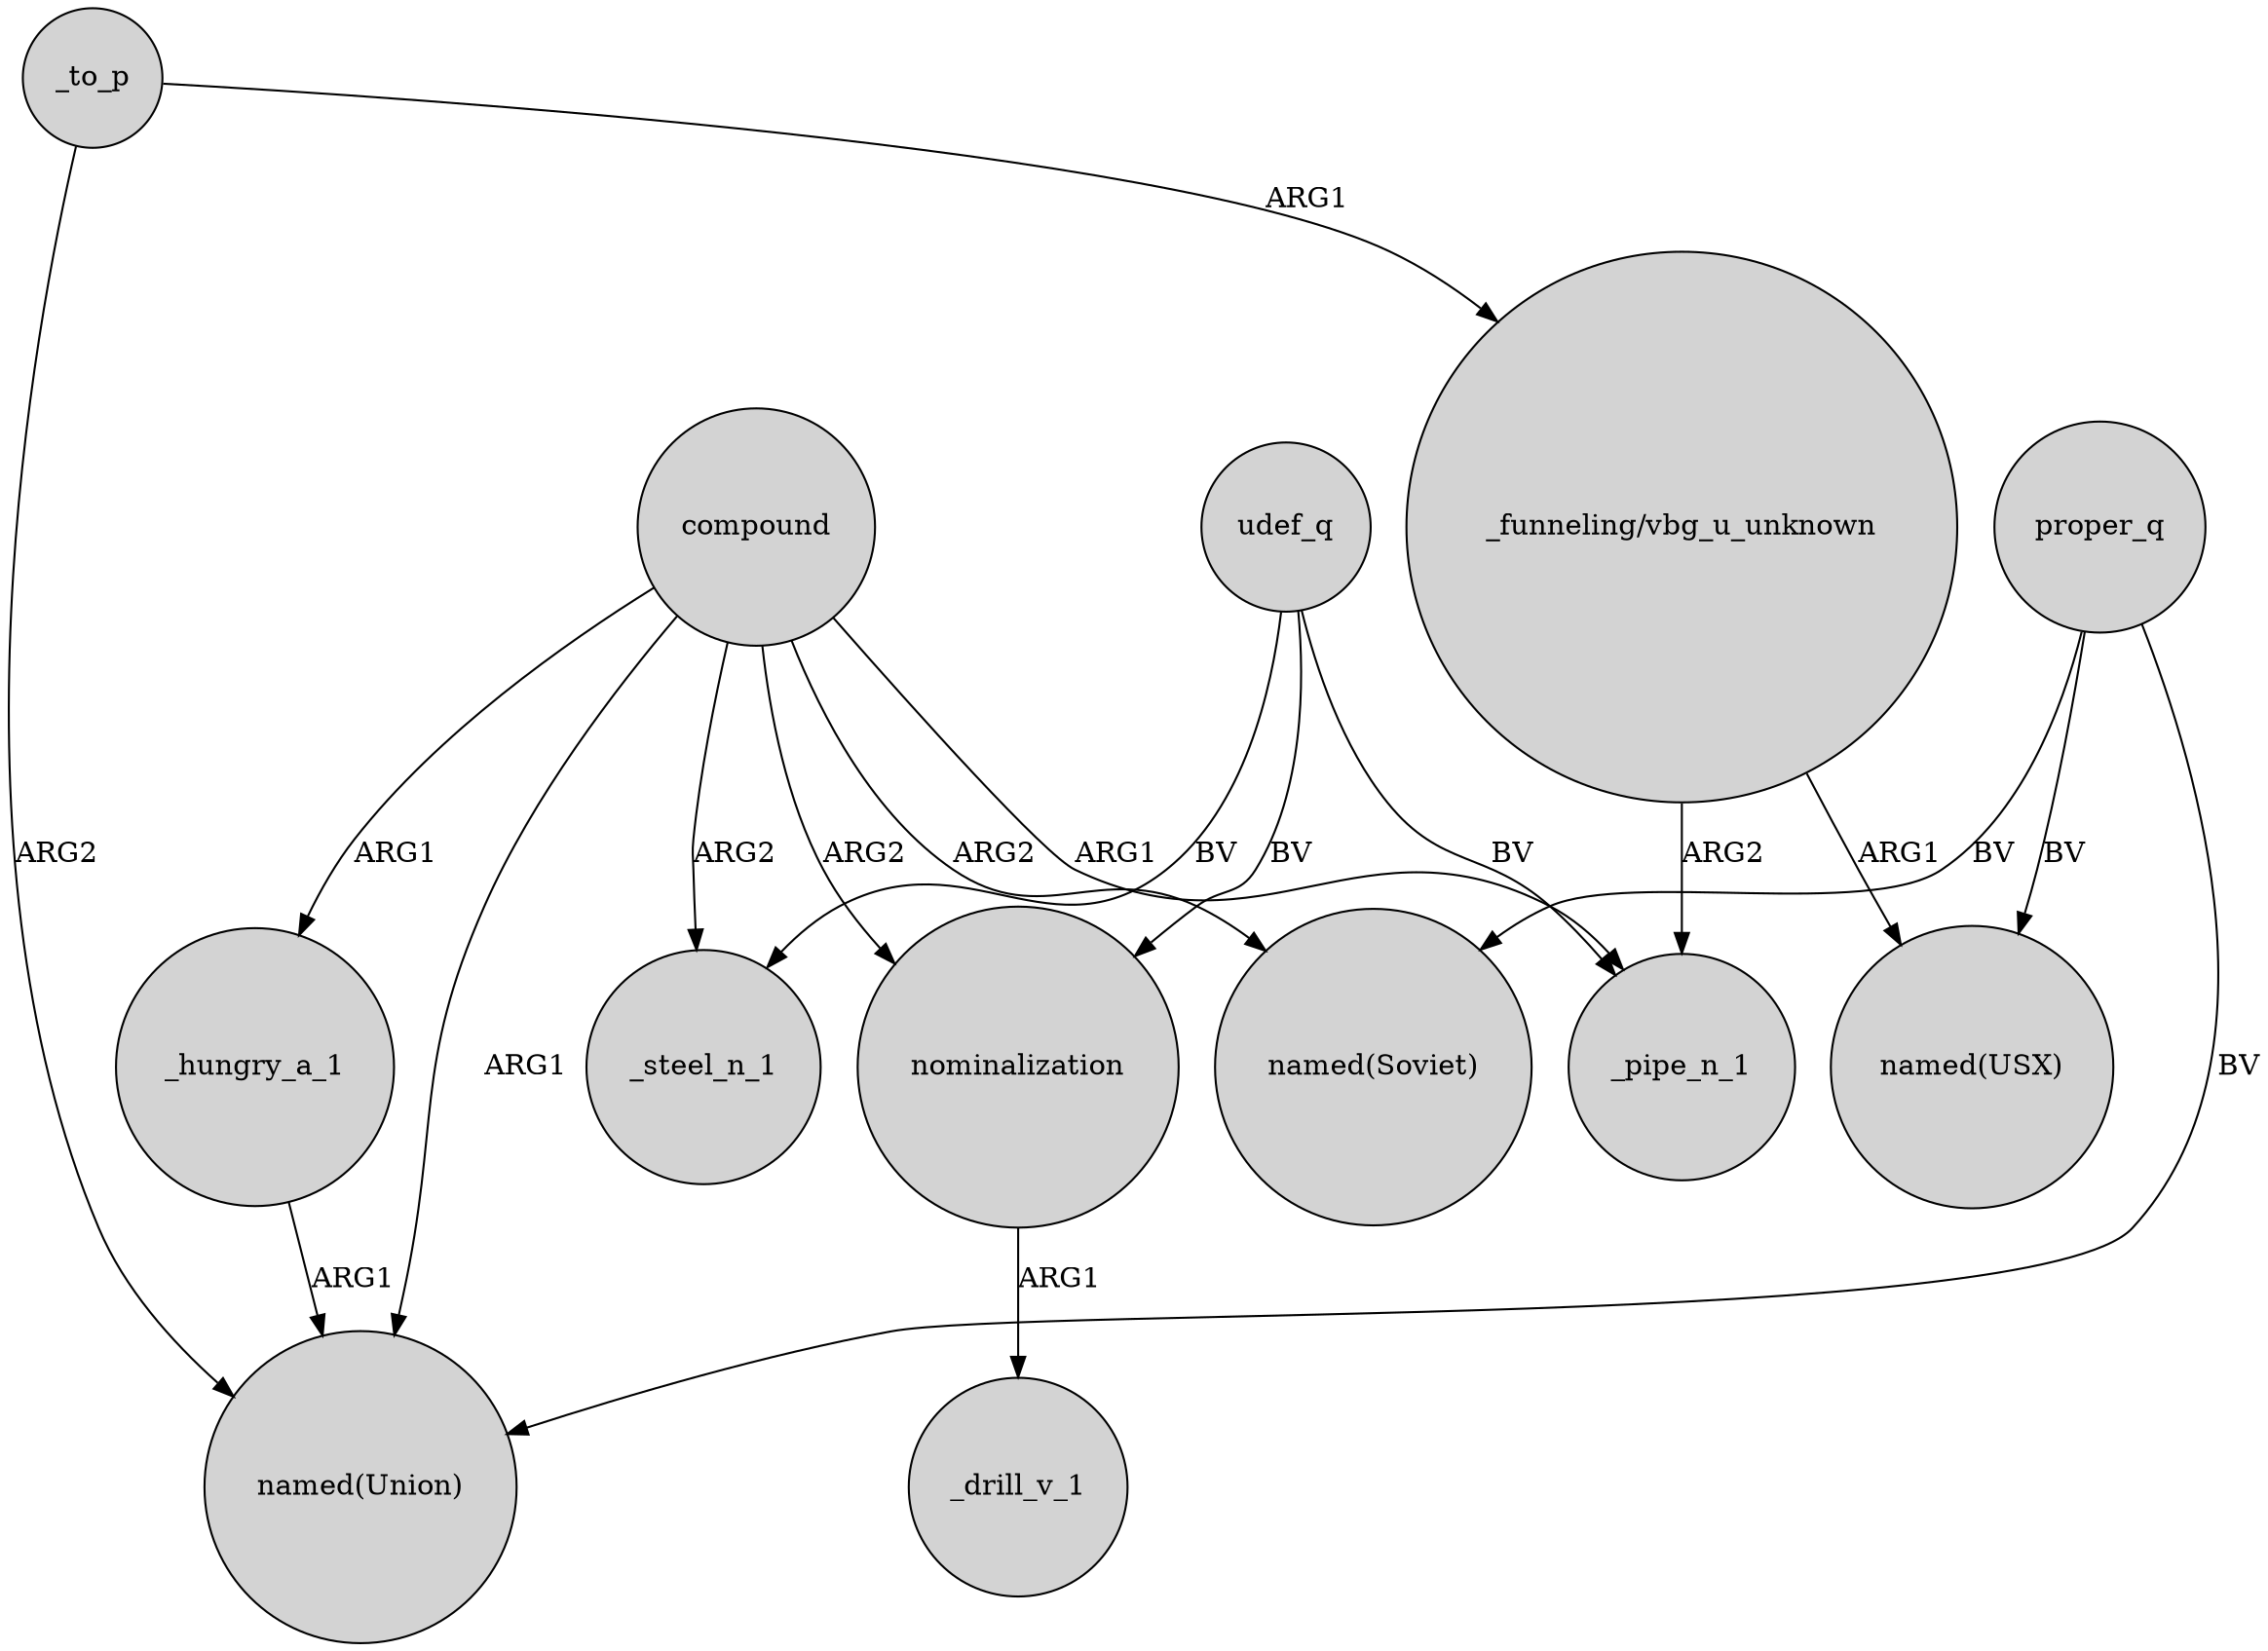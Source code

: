 digraph {
	node [shape=circle style=filled]
	compound -> "named(Union)" [label=ARG1]
	_hungry_a_1 -> "named(Union)" [label=ARG1]
	udef_q -> _pipe_n_1 [label=BV]
	_to_p -> "named(Union)" [label=ARG2]
	"_funneling/vbg_u_unknown" -> "named(USX)" [label=ARG1]
	proper_q -> "named(Soviet)" [label=BV]
	_to_p -> "_funneling/vbg_u_unknown" [label=ARG1]
	compound -> _steel_n_1 [label=ARG2]
	"_funneling/vbg_u_unknown" -> _pipe_n_1 [label=ARG2]
	compound -> nominalization [label=ARG2]
	compound -> _pipe_n_1 [label=ARG1]
	nominalization -> _drill_v_1 [label=ARG1]
	compound -> "named(Soviet)" [label=ARG2]
	udef_q -> _steel_n_1 [label=BV]
	compound -> _hungry_a_1 [label=ARG1]
	proper_q -> "named(USX)" [label=BV]
	proper_q -> "named(Union)" [label=BV]
	udef_q -> nominalization [label=BV]
}
